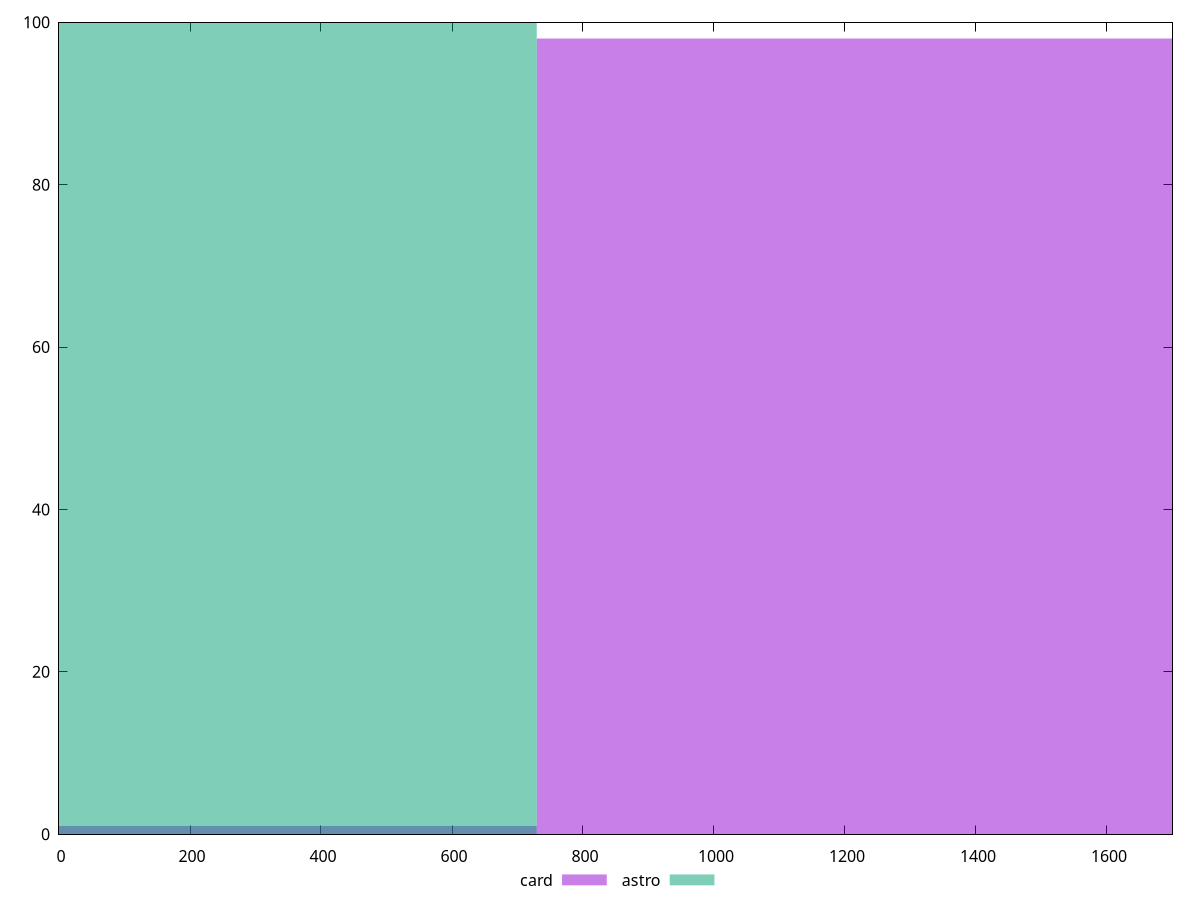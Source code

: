 reset

$card <<EOF
0 1
1458.7431634004834 98
EOF

$astro <<EOF
0 100
EOF

set key outside below
set boxwidth 1458.7431634004834
set xrange [0:1700]
set yrange [0:100]
set trange [0:100]
set style fill transparent solid 0.5 noborder
set terminal svg size 640, 500 enhanced background rgb 'white'
set output "reports/report_00027_2021-02-24T12-40-31.850Z/uses-rel-preload/comparison/histogram/2_vs_3.svg"

plot $card title "card" with boxes, \
     $astro title "astro" with boxes

reset
